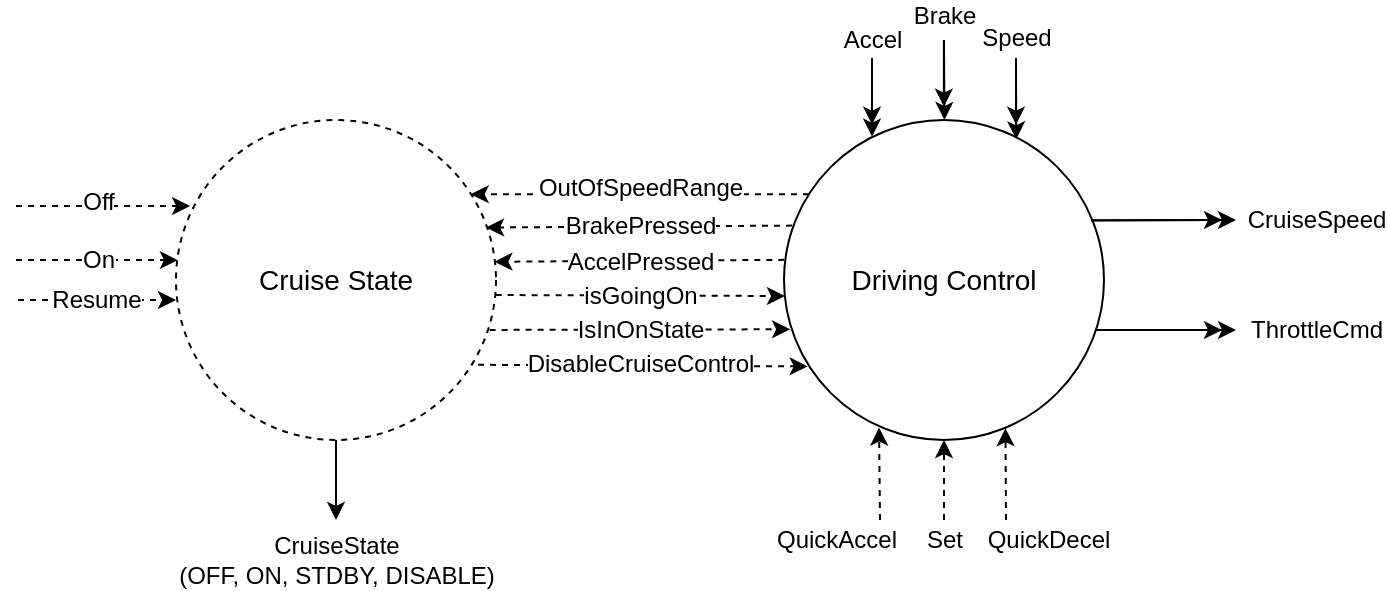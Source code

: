 <mxfile version="13.0.3" type="device"><diagram id="xCBsi5gH17o_qsEy8k9m" name="Page-1"><mxGraphModel dx="289" dy="206" grid="0" gridSize="10" guides="1" tooltips="1" connect="1" arrows="1" fold="1" page="1" pageScale="1" pageWidth="1654" pageHeight="1169" math="0" shadow="0"><root><mxCell id="0"/><mxCell id="1" parent="0"/><mxCell id="5xEWd3McZoz8Aa_qshaV-1" value="Driving Control" style="ellipse;whiteSpace=wrap;html=1;aspect=fixed;fontSize=14;" parent="1" vertex="1"><mxGeometry x="524" y="110" width="160" height="160" as="geometry"/></mxCell><mxCell id="5xEWd3McZoz8Aa_qshaV-2" value="Cruise State" style="ellipse;whiteSpace=wrap;html=1;aspect=fixed;dashed=1;fontSize=14;" parent="1" vertex="1"><mxGeometry x="220" y="110" width="160" height="160" as="geometry"/></mxCell><mxCell id="5xEWd3McZoz8Aa_qshaV-3" value="&lt;font style=&quot;font-size: 12px&quot;&gt;On&lt;/font&gt;" style="endArrow=classic;html=1;entryX=0.006;entryY=0.438;entryDx=0;entryDy=0;entryPerimeter=0;dashed=1;" parent="1" target="5xEWd3McZoz8Aa_qshaV-2" edge="1"><mxGeometry width="50" height="50" relative="1" as="geometry"><mxPoint x="140" y="180" as="sourcePoint"/><mxPoint x="217" y="180" as="targetPoint"/><Array as="points"><mxPoint x="184" y="180"/></Array></mxGeometry></mxCell><mxCell id="5xEWd3McZoz8Aa_qshaV-4" value="" style="endArrow=classic;html=1;entryX=0.044;entryY=0.269;entryDx=0;entryDy=0;entryPerimeter=0;dashed=1;" parent="1" target="5xEWd3McZoz8Aa_qshaV-2" edge="1"><mxGeometry width="50" height="50" relative="1" as="geometry"><mxPoint x="140" y="153" as="sourcePoint"/><mxPoint x="580" y="390" as="targetPoint"/></mxGeometry></mxCell><mxCell id="5xEWd3McZoz8Aa_qshaV-5" value="Off" style="text;html=1;align=center;verticalAlign=middle;resizable=0;points=[];labelBackgroundColor=#ffffff;" parent="5xEWd3McZoz8Aa_qshaV-4" vertex="1" connectable="0"><mxGeometry x="-0.373" y="2" relative="1" as="geometry"><mxPoint x="13" as="offset"/></mxGeometry></mxCell><mxCell id="5xEWd3McZoz8Aa_qshaV-6" value="&lt;font style=&quot;font-size: 12px&quot;&gt;Resume&lt;/font&gt;" style="endArrow=classic;html=1;entryX=0.044;entryY=0.269;entryDx=0;entryDy=0;entryPerimeter=0;dashed=1;" parent="1" edge="1"><mxGeometry width="50" height="50" relative="1" as="geometry"><mxPoint x="141" y="200" as="sourcePoint"/><mxPoint x="220.0" y="200.04" as="targetPoint"/></mxGeometry></mxCell><mxCell id="5xEWd3McZoz8Aa_qshaV-8" value="&lt;font style=&quot;font-size: 12px&quot;&gt;Set&lt;/font&gt;" style="endArrow=classic;html=1;entryX=0.5;entryY=1;entryDx=0;entryDy=0;dashed=1;" parent="1" target="5xEWd3McZoz8Aa_qshaV-1" edge="1"><mxGeometry x="-1" y="-10" width="50" height="50" relative="1" as="geometry"><mxPoint x="604" y="310" as="sourcePoint"/><mxPoint x="621.04" y="400.04" as="targetPoint"/><mxPoint x="-10" y="10" as="offset"/></mxGeometry></mxCell><mxCell id="5xEWd3McZoz8Aa_qshaV-9" value="&lt;font style=&quot;font-size: 12px&quot;&gt;QuickAccel&lt;/font&gt;" style="endArrow=classic;html=1;entryX=0.297;entryY=0.961;entryDx=0;entryDy=0;entryPerimeter=0;dashed=1;" parent="1" target="5xEWd3McZoz8Aa_qshaV-1" edge="1"><mxGeometry x="-1" y="24" width="50" height="50" relative="1" as="geometry"><mxPoint x="572" y="310" as="sourcePoint"/><mxPoint x="641.04" y="310.04" as="targetPoint"/><mxPoint x="2" y="10" as="offset"/></mxGeometry></mxCell><mxCell id="5xEWd3McZoz8Aa_qshaV-10" value="&lt;font style=&quot;font-size: 12px&quot;&gt;QuickDecel&lt;/font&gt;" style="endArrow=classic;html=1;entryX=0.692;entryY=0.963;entryDx=0;entryDy=0;entryPerimeter=0;dashed=1;" parent="1" target="5xEWd3McZoz8Aa_qshaV-1" edge="1"><mxGeometry x="-1" y="-23" width="50" height="50" relative="1" as="geometry"><mxPoint x="635" y="310" as="sourcePoint"/><mxPoint x="629" y="267" as="targetPoint"/><mxPoint x="-2" y="10" as="offset"/></mxGeometry></mxCell><mxCell id="5xEWd3McZoz8Aa_qshaV-12" value="&lt;font style=&quot;font-size: 12px&quot;&gt;Accel&lt;/font&gt;" style="endArrow=classic;html=1;entryX=0.275;entryY=0.052;entryDx=0;entryDy=0;entryPerimeter=0;" parent="1" target="5xEWd3McZoz8Aa_qshaV-1" edge="1"><mxGeometry x="-1" y="10" width="50" height="50" relative="1" as="geometry"><mxPoint x="568" y="80" as="sourcePoint"/><mxPoint x="684" y="180" as="targetPoint"/><mxPoint x="-10" y="-10" as="offset"/></mxGeometry></mxCell><mxCell id="Z60cDOZgIvQwQBdGZyk1-1" value="&lt;font style=&quot;font-size: 12px&quot;&gt;Brake&lt;/font&gt;" style="endArrow=classic;html=1;entryX=0;entryY=0;entryDx=0;entryDy=0;" parent="1" edge="1"><mxGeometry x="-1" y="12" width="50" height="50" relative="1" as="geometry"><mxPoint x="604" y="70" as="sourcePoint"/><mxPoint x="604.211" y="110.001" as="targetPoint"/><mxPoint x="-12" y="-12" as="offset"/></mxGeometry></mxCell><mxCell id="Z60cDOZgIvQwQBdGZyk1-2" value="&lt;font style=&quot;font-size: 12px&quot;&gt;Speed&lt;/font&gt;" style="endArrow=classic;html=1;entryX=0.432;entryY=-0.002;entryDx=0;entryDy=0;entryPerimeter=0;" parent="1" edge="1"><mxGeometry x="-1" y="11" width="50" height="50" relative="1" as="geometry"><mxPoint x="640" y="80" as="sourcePoint"/><mxPoint x="640.12" y="119.68" as="targetPoint"/><mxPoint x="-11" y="-11" as="offset"/></mxGeometry></mxCell><mxCell id="Z60cDOZgIvQwQBdGZyk1-3" value="" style="endArrow=classic;html=1;exitX=0.5;exitY=1;exitDx=0;exitDy=0;" parent="1" source="5xEWd3McZoz8Aa_qshaV-2" edge="1"><mxGeometry width="50" height="50" relative="1" as="geometry"><mxPoint x="300" y="330" as="sourcePoint"/><mxPoint x="300" y="310" as="targetPoint"/></mxGeometry></mxCell><mxCell id="Z60cDOZgIvQwQBdGZyk1-4" value="CruiseState&lt;br&gt;(OFF, ON, STDBY, DISABLE)" style="text;html=1;align=center;verticalAlign=middle;resizable=0;points=[];labelBackgroundColor=#ffffff;" parent="Z60cDOZgIvQwQBdGZyk1-3" vertex="1" connectable="0"><mxGeometry x="-0.475" y="1" relative="1" as="geometry"><mxPoint x="-1" y="49.17" as="offset"/></mxGeometry></mxCell><mxCell id="Z60cDOZgIvQwQBdGZyk1-8" value="" style="endArrow=classic;html=1;entryX=0.995;entryY=0.443;entryDx=0;entryDy=0;entryPerimeter=0;exitX=0.001;exitY=0.437;exitDx=0;exitDy=0;exitPerimeter=0;dashed=1;" parent="1" source="5xEWd3McZoz8Aa_qshaV-1" target="5xEWd3McZoz8Aa_qshaV-2" edge="1"><mxGeometry width="50" height="50" relative="1" as="geometry"><mxPoint x="523" y="178" as="sourcePoint"/><mxPoint x="410" y="260" as="targetPoint"/></mxGeometry></mxCell><mxCell id="Z60cDOZgIvQwQBdGZyk1-9" value="AccelPressed" style="text;html=1;align=center;verticalAlign=middle;resizable=0;points=[];labelBackgroundColor=#ffffff;" parent="Z60cDOZgIvQwQBdGZyk1-8" vertex="1" connectable="0"><mxGeometry x="0.358" y="-2" relative="1" as="geometry"><mxPoint x="25.81" y="2.43" as="offset"/></mxGeometry></mxCell><mxCell id="Z60cDOZgIvQwQBdGZyk1-10" value="" style="endArrow=classic;html=1;entryX=0.969;entryY=0.336;entryDx=0;entryDy=0;entryPerimeter=0;exitX=0.025;exitY=0.33;exitDx=0;exitDy=0;exitPerimeter=0;dashed=1;" parent="1" source="5xEWd3McZoz8Aa_qshaV-1" target="5xEWd3McZoz8Aa_qshaV-2" edge="1"><mxGeometry width="50" height="50" relative="1" as="geometry"><mxPoint x="536" y="140" as="sourcePoint"/><mxPoint x="360.0" y="140.0" as="targetPoint"/></mxGeometry></mxCell><mxCell id="Z60cDOZgIvQwQBdGZyk1-11" value="BrakePressed" style="text;html=1;align=center;verticalAlign=middle;resizable=0;points=[];labelBackgroundColor=#ffffff;" parent="Z60cDOZgIvQwQBdGZyk1-10" vertex="1" connectable="0"><mxGeometry x="0.358" y="-2" relative="1" as="geometry"><mxPoint x="28.15" y="1.55" as="offset"/></mxGeometry></mxCell><mxCell id="Z60cDOZgIvQwQBdGZyk1-12" value="" style="endArrow=classic;html=1;entryX=0.921;entryY=0.232;entryDx=0;entryDy=0;entryPerimeter=0;exitX=0.078;exitY=0.232;exitDx=0;exitDy=0;exitPerimeter=0;dashed=1;" parent="1" source="5xEWd3McZoz8Aa_qshaV-1" target="5xEWd3McZoz8Aa_qshaV-2" edge="1"><mxGeometry width="50" height="50" relative="1" as="geometry"><mxPoint x="543.04" y="140.0" as="sourcePoint"/><mxPoint x="360.96" y="140.4" as="targetPoint"/></mxGeometry></mxCell><mxCell id="Z60cDOZgIvQwQBdGZyk1-13" value="OutOfSpeedRange" style="text;html=1;align=center;verticalAlign=middle;resizable=0;points=[];labelBackgroundColor=#ffffff;" parent="Z60cDOZgIvQwQBdGZyk1-12" vertex="1" connectable="0"><mxGeometry x="0.358" y="-2" relative="1" as="geometry"><mxPoint x="30.69" y="-1.12" as="offset"/></mxGeometry></mxCell><mxCell id="Z60cDOZgIvQwQBdGZyk1-16" value="" style="endArrow=classic;html=1;exitX=0.959;exitY=0.314;exitDx=0;exitDy=0;exitPerimeter=0;" parent="1" source="5xEWd3McZoz8Aa_qshaV-1" edge="1"><mxGeometry width="50" height="50" relative="1" as="geometry"><mxPoint x="680" y="160" as="sourcePoint"/><mxPoint x="750" y="160" as="targetPoint"/></mxGeometry></mxCell><mxCell id="Z60cDOZgIvQwQBdGZyk1-17" value="CruiseSpeed" style="text;html=1;align=center;verticalAlign=middle;resizable=0;points=[];labelBackgroundColor=#ffffff;" parent="Z60cDOZgIvQwQBdGZyk1-16" vertex="1" connectable="0"><mxGeometry x="-0.323" y="1" relative="1" as="geometry"><mxPoint x="87.74" y="0.84" as="offset"/></mxGeometry></mxCell><mxCell id="Z60cDOZgIvQwQBdGZyk1-18" value="&lt;font style=&quot;font-size: 12px&quot;&gt;ThrottleCmd&lt;/font&gt;" style="endArrow=classic;html=1;" parent="1" edge="1"><mxGeometry x="1" y="40" width="50" height="50" relative="1" as="geometry"><mxPoint x="680" y="215" as="sourcePoint"/><mxPoint x="750" y="215" as="targetPoint"/><mxPoint x="40" y="40" as="offset"/></mxGeometry></mxCell><mxCell id="Z60cDOZgIvQwQBdGZyk1-20" value="" style="endArrow=classic;html=1;entryX=0.275;entryY=0.052;entryDx=0;entryDy=0;entryPerimeter=0;" parent="1" edge="1"><mxGeometry x="-1" y="10" width="50" height="50" relative="1" as="geometry"><mxPoint x="568" y="79" as="sourcePoint"/><mxPoint x="568" y="112.32" as="targetPoint"/><mxPoint x="-10" y="-10" as="offset"/></mxGeometry></mxCell><mxCell id="Z60cDOZgIvQwQBdGZyk1-21" value="" style="endArrow=classic;html=1;entryX=0.275;entryY=0.052;entryDx=0;entryDy=0;entryPerimeter=0;" parent="1" edge="1"><mxGeometry x="-1" y="10" width="50" height="50" relative="1" as="geometry"><mxPoint x="603.93" y="70" as="sourcePoint"/><mxPoint x="603.93" y="103.32" as="targetPoint"/><mxPoint x="-10" y="-10" as="offset"/></mxGeometry></mxCell><mxCell id="Z60cDOZgIvQwQBdGZyk1-22" value="" style="endArrow=classic;html=1;entryX=0.275;entryY=0.052;entryDx=0;entryDy=0;entryPerimeter=0;" parent="1" edge="1"><mxGeometry x="-1" y="10" width="50" height="50" relative="1" as="geometry"><mxPoint x="640" y="79" as="sourcePoint"/><mxPoint x="640" y="112.32" as="targetPoint"/><mxPoint x="-10" y="-10" as="offset"/></mxGeometry></mxCell><mxCell id="Z60cDOZgIvQwQBdGZyk1-23" value="" style="endArrow=classic;html=1;" parent="1" edge="1"><mxGeometry x="1" y="40" width="50" height="50" relative="1" as="geometry"><mxPoint x="680" y="215" as="sourcePoint"/><mxPoint x="743" y="215" as="targetPoint"/><mxPoint x="40" y="40" as="offset"/></mxGeometry></mxCell><mxCell id="Z60cDOZgIvQwQBdGZyk1-24" value="" style="endArrow=classic;html=1;exitX=0.96;exitY=0.313;exitDx=0;exitDy=0;exitPerimeter=0;" parent="1" source="5xEWd3McZoz8Aa_qshaV-1" edge="1"><mxGeometry x="1" y="40" width="50" height="50" relative="1" as="geometry"><mxPoint x="680" y="160" as="sourcePoint"/><mxPoint x="743" y="160" as="targetPoint"/><mxPoint x="40" y="40" as="offset"/></mxGeometry></mxCell><mxCell id="H3GMpXuu16NlO-j1lKt8-1" value="" style="endArrow=classic;html=1;exitX=0.999;exitY=0.547;exitDx=0;exitDy=0;exitPerimeter=0;entryX=0.003;entryY=0.55;entryDx=0;entryDy=0;entryPerimeter=0;dashed=1;" parent="1" source="5xEWd3McZoz8Aa_qshaV-2" target="5xEWd3McZoz8Aa_qshaV-1" edge="1"><mxGeometry width="50" height="50" relative="1" as="geometry"><mxPoint x="478" y="269" as="sourcePoint"/><mxPoint x="528" y="219" as="targetPoint"/></mxGeometry></mxCell><mxCell id="H3GMpXuu16NlO-j1lKt8-3" value="&lt;font style=&quot;font-size: 12px&quot;&gt;isGoingOn&lt;/font&gt;" style="edgeLabel;html=1;align=center;verticalAlign=middle;resizable=0;points=[];" parent="H3GMpXuu16NlO-j1lKt8-1" vertex="1" connectable="0"><mxGeometry x="0.37" y="1" relative="1" as="geometry"><mxPoint x="-26.7" y="1.15" as="offset"/></mxGeometry></mxCell><mxCell id="H3GMpXuu16NlO-j1lKt8-2" value="" style="endArrow=classic;html=1;entryX=0.019;entryY=0.654;entryDx=0;entryDy=0;entryPerimeter=0;exitX=0.98;exitY=0.656;exitDx=0;exitDy=0;exitPerimeter=0;dashed=1;" parent="1" source="5xEWd3McZoz8Aa_qshaV-2" target="5xEWd3McZoz8Aa_qshaV-1" edge="1"><mxGeometry width="50" height="50" relative="1" as="geometry"><mxPoint x="385" y="240" as="sourcePoint"/><mxPoint x="435" y="190" as="targetPoint"/></mxGeometry></mxCell><mxCell id="H3GMpXuu16NlO-j1lKt8-4" value="&lt;font style=&quot;font-size: 12px&quot;&gt;IsInOnState&lt;/font&gt;" style="edgeLabel;html=1;align=center;verticalAlign=middle;resizable=0;points=[];" parent="H3GMpXuu16NlO-j1lKt8-2" vertex="1" connectable="0"><mxGeometry x="-0.067" relative="1" as="geometry"><mxPoint x="5.2" y="0.19" as="offset"/></mxGeometry></mxCell><mxCell id="YrmUa_BmfgbLHqIw119R-1" value="" style="endArrow=classic;html=1;exitX=0.944;exitY=0.765;exitDx=0;exitDy=0;exitPerimeter=0;entryX=0.074;entryY=0.77;entryDx=0;entryDy=0;entryPerimeter=0;dashed=1;" edge="1" parent="1" source="5xEWd3McZoz8Aa_qshaV-2" target="5xEWd3McZoz8Aa_qshaV-1"><mxGeometry width="50" height="50" relative="1" as="geometry"><mxPoint x="436" y="313" as="sourcePoint"/><mxPoint x="486" y="263" as="targetPoint"/></mxGeometry></mxCell><mxCell id="YrmUa_BmfgbLHqIw119R-2" value="&lt;font style=&quot;font-size: 12px&quot;&gt;DisableCruiseControl&lt;/font&gt;" style="edgeLabel;html=1;align=center;verticalAlign=middle;resizable=0;points=[];" vertex="1" connectable="0" parent="YrmUa_BmfgbLHqIw119R-1"><mxGeometry x="-0.068" y="-1" relative="1" as="geometry"><mxPoint x="4.17" y="-1.77" as="offset"/></mxGeometry></mxCell></root></mxGraphModel></diagram></mxfile>